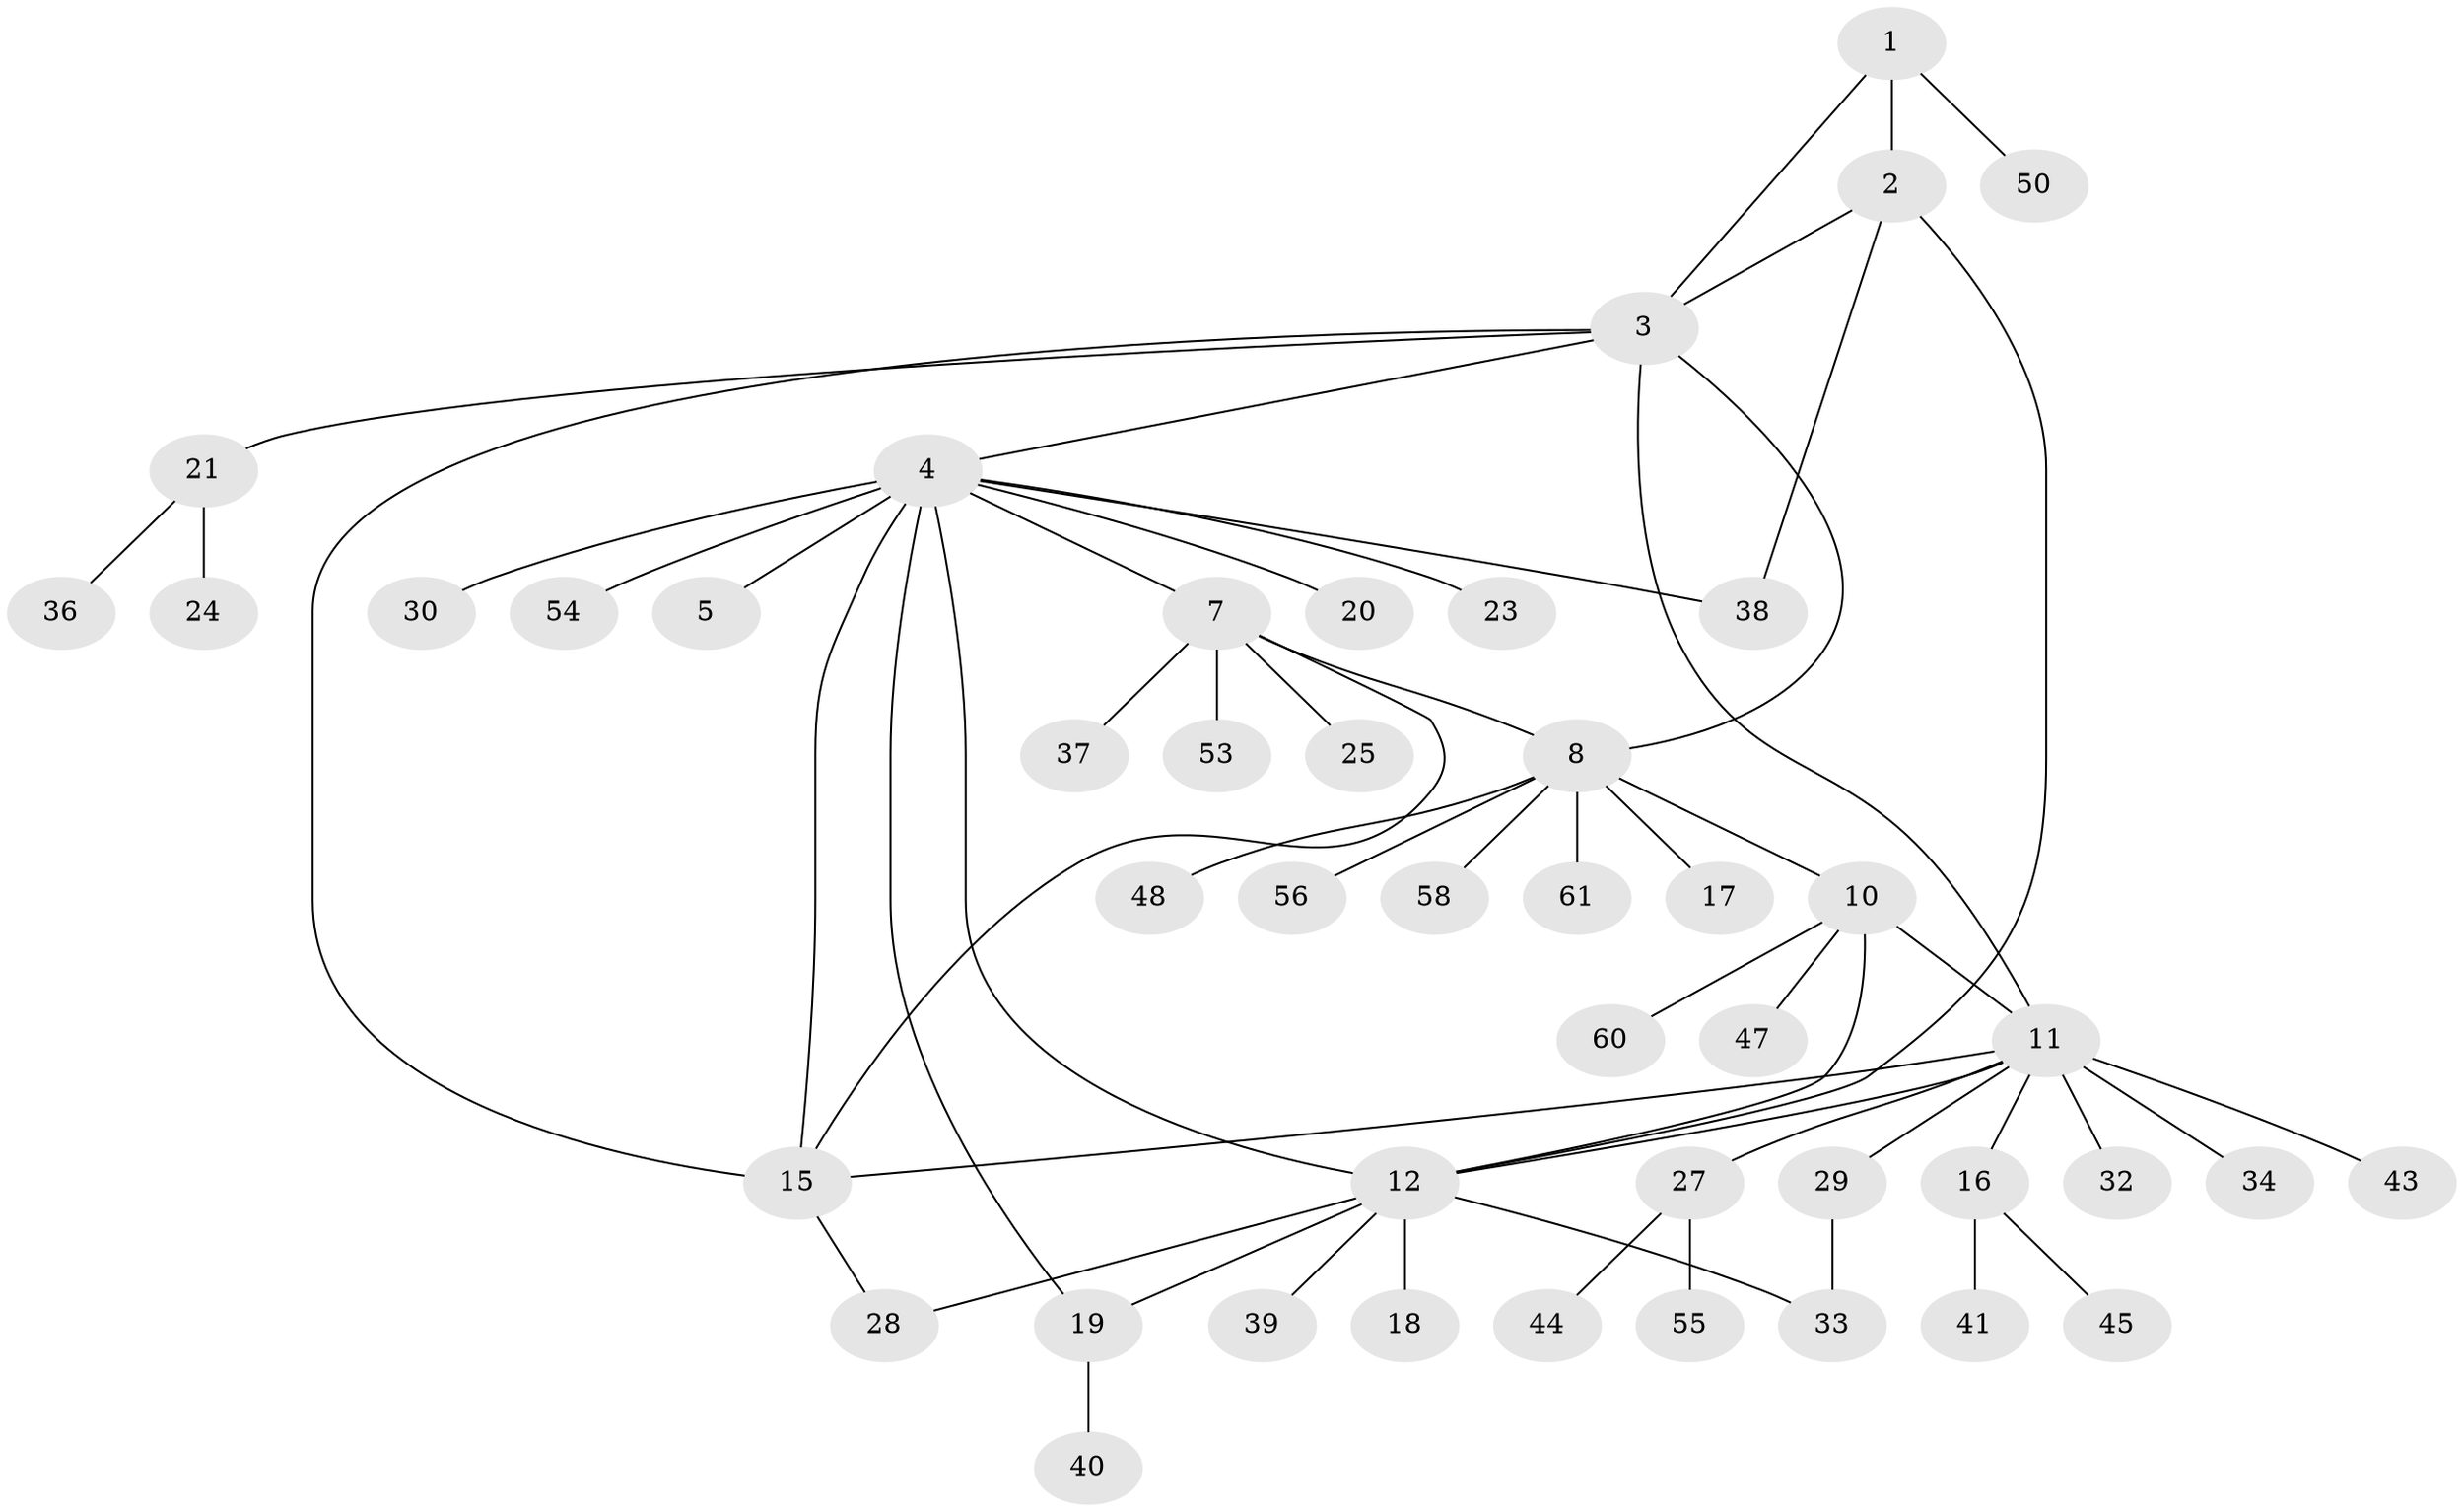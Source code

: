 // Generated by graph-tools (version 1.1) at 2025/52/02/27/25 19:52:22]
// undirected, 46 vertices, 58 edges
graph export_dot {
graph [start="1"]
  node [color=gray90,style=filled];
  1 [super="+22"];
  2;
  3 [super="+14"];
  4 [super="+6"];
  5;
  7 [super="+9"];
  8 [super="+52"];
  10 [super="+31"];
  11 [super="+13"];
  12 [super="+42"];
  15;
  16 [super="+57"];
  17;
  18;
  19 [super="+51"];
  20 [super="+26"];
  21 [super="+35"];
  23;
  24;
  25;
  27 [super="+49"];
  28;
  29;
  30;
  32;
  33;
  34;
  36;
  37 [super="+46"];
  38;
  39;
  40;
  41;
  43;
  44;
  45;
  47;
  48;
  50;
  53;
  54;
  55;
  56 [super="+59"];
  58;
  60;
  61;
  1 -- 2;
  1 -- 3;
  1 -- 50;
  2 -- 3;
  2 -- 12;
  2 -- 38;
  3 -- 4;
  3 -- 8;
  3 -- 21;
  3 -- 11;
  3 -- 15;
  4 -- 5 [weight=2];
  4 -- 7;
  4 -- 12;
  4 -- 19;
  4 -- 20;
  4 -- 30;
  4 -- 38;
  4 -- 54;
  4 -- 23;
  4 -- 15;
  7 -- 8 [weight=2];
  7 -- 15;
  7 -- 37;
  7 -- 25;
  7 -- 53;
  8 -- 10;
  8 -- 17;
  8 -- 48;
  8 -- 56;
  8 -- 58;
  8 -- 61;
  10 -- 11;
  10 -- 12;
  10 -- 60;
  10 -- 47;
  11 -- 12;
  11 -- 32;
  11 -- 34;
  11 -- 43;
  11 -- 15;
  11 -- 16;
  11 -- 27;
  11 -- 29;
  12 -- 18;
  12 -- 28;
  12 -- 33;
  12 -- 39;
  12 -- 19;
  15 -- 28;
  16 -- 41;
  16 -- 45;
  19 -- 40;
  21 -- 24;
  21 -- 36;
  27 -- 44;
  27 -- 55;
  29 -- 33;
}
